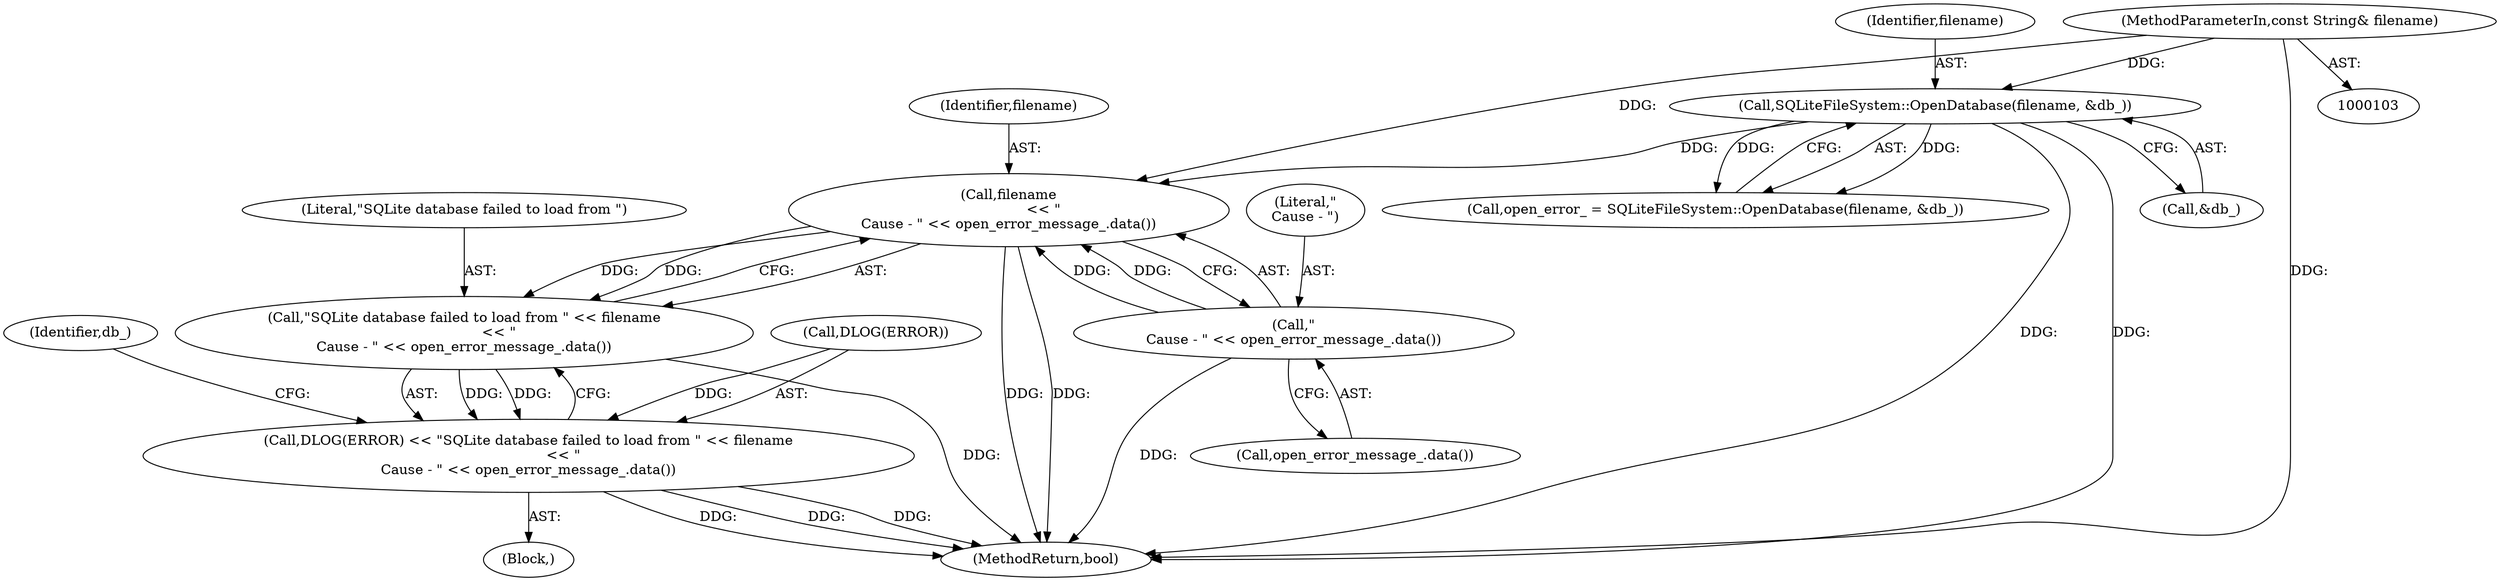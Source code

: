 digraph "0_Chrome_a06c5187775536a68f035f16cdb8bc47b9bfad24@API" {
"1000130" [label="(Call,filename\n                << \"\nCause - \" << open_error_message_.data())"];
"1000109" [label="(Call,SQLiteFileSystem::OpenDatabase(filename, &db_))"];
"1000104" [label="(MethodParameterIn,const String& filename)"];
"1000132" [label="(Call,\"\nCause - \" << open_error_message_.data())"];
"1000128" [label="(Call,\"SQLite database failed to load from \" << filename\n                << \"\nCause - \" << open_error_message_.data())"];
"1000125" [label="(Call,DLOG(ERROR) << \"SQLite database failed to load from \" << filename\n                << \"\nCause - \" << open_error_message_.data())"];
"1000111" [label="(Call,&db_)"];
"1000223" [label="(MethodReturn,bool)"];
"1000104" [label="(MethodParameterIn,const String& filename)"];
"1000107" [label="(Call,open_error_ = SQLiteFileSystem::OpenDatabase(filename, &db_))"];
"1000134" [label="(Call,open_error_message_.data())"];
"1000109" [label="(Call,SQLiteFileSystem::OpenDatabase(filename, &db_))"];
"1000126" [label="(Call,DLOG(ERROR))"];
"1000129" [label="(Literal,\"SQLite database failed to load from \")"];
"1000110" [label="(Identifier,filename)"];
"1000133" [label="(Literal,\"\nCause - \")"];
"1000131" [label="(Identifier,filename)"];
"1000125" [label="(Call,DLOG(ERROR) << \"SQLite database failed to load from \" << filename\n                << \"\nCause - \" << open_error_message_.data())"];
"1000117" [label="(Block,)"];
"1000130" [label="(Call,filename\n                << \"\nCause - \" << open_error_message_.data())"];
"1000136" [label="(Identifier,db_)"];
"1000128" [label="(Call,\"SQLite database failed to load from \" << filename\n                << \"\nCause - \" << open_error_message_.data())"];
"1000132" [label="(Call,\"\nCause - \" << open_error_message_.data())"];
"1000130" -> "1000128"  [label="AST: "];
"1000130" -> "1000132"  [label="CFG: "];
"1000131" -> "1000130"  [label="AST: "];
"1000132" -> "1000130"  [label="AST: "];
"1000128" -> "1000130"  [label="CFG: "];
"1000130" -> "1000223"  [label="DDG: "];
"1000130" -> "1000223"  [label="DDG: "];
"1000130" -> "1000128"  [label="DDG: "];
"1000130" -> "1000128"  [label="DDG: "];
"1000109" -> "1000130"  [label="DDG: "];
"1000104" -> "1000130"  [label="DDG: "];
"1000132" -> "1000130"  [label="DDG: "];
"1000132" -> "1000130"  [label="DDG: "];
"1000109" -> "1000107"  [label="AST: "];
"1000109" -> "1000111"  [label="CFG: "];
"1000110" -> "1000109"  [label="AST: "];
"1000111" -> "1000109"  [label="AST: "];
"1000107" -> "1000109"  [label="CFG: "];
"1000109" -> "1000223"  [label="DDG: "];
"1000109" -> "1000223"  [label="DDG: "];
"1000109" -> "1000107"  [label="DDG: "];
"1000109" -> "1000107"  [label="DDG: "];
"1000104" -> "1000109"  [label="DDG: "];
"1000104" -> "1000103"  [label="AST: "];
"1000104" -> "1000223"  [label="DDG: "];
"1000132" -> "1000134"  [label="CFG: "];
"1000133" -> "1000132"  [label="AST: "];
"1000134" -> "1000132"  [label="AST: "];
"1000132" -> "1000223"  [label="DDG: "];
"1000128" -> "1000125"  [label="AST: "];
"1000129" -> "1000128"  [label="AST: "];
"1000125" -> "1000128"  [label="CFG: "];
"1000128" -> "1000223"  [label="DDG: "];
"1000128" -> "1000125"  [label="DDG: "];
"1000128" -> "1000125"  [label="DDG: "];
"1000125" -> "1000117"  [label="AST: "];
"1000126" -> "1000125"  [label="AST: "];
"1000136" -> "1000125"  [label="CFG: "];
"1000125" -> "1000223"  [label="DDG: "];
"1000125" -> "1000223"  [label="DDG: "];
"1000125" -> "1000223"  [label="DDG: "];
"1000126" -> "1000125"  [label="DDG: "];
}
